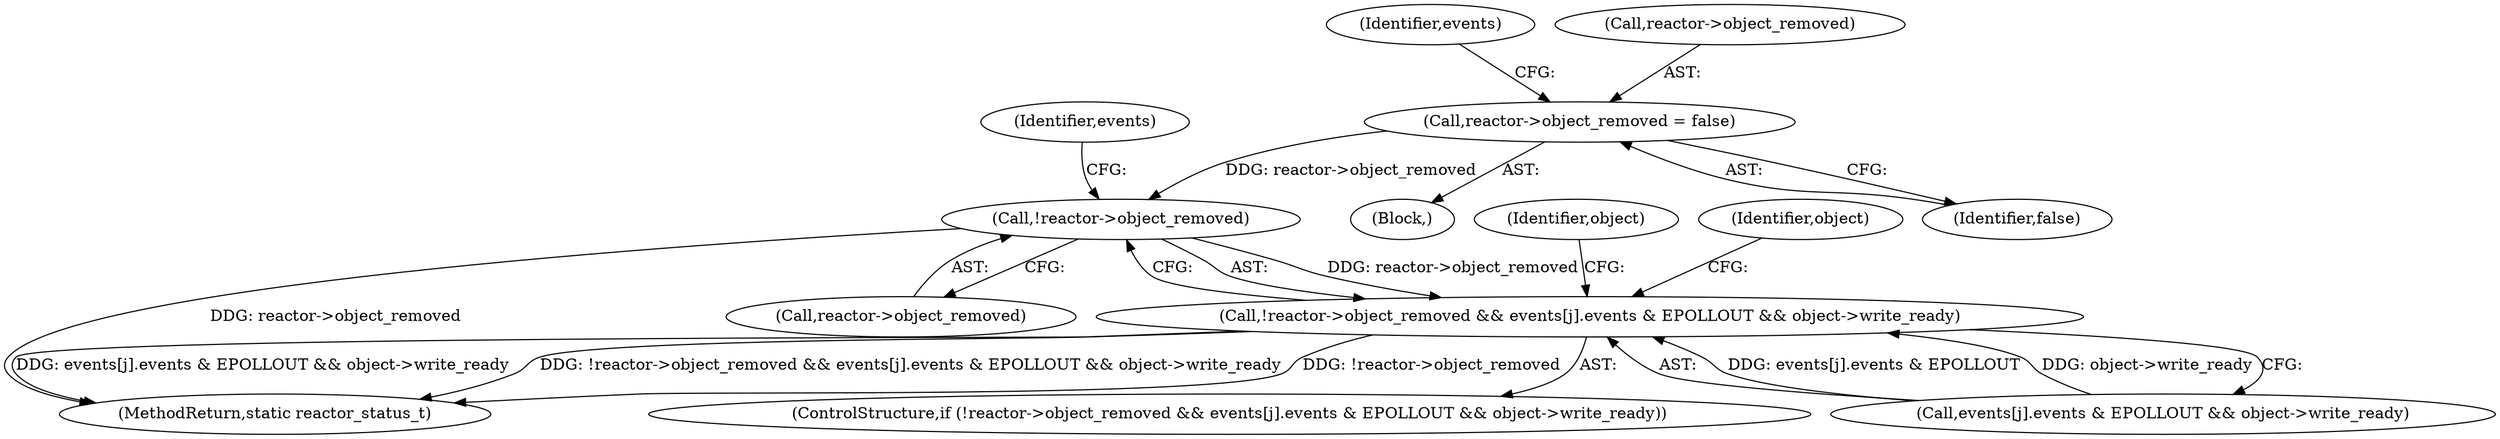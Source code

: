 digraph "0_Android_472271b153c5dc53c28beac55480a8d8434b2d5c_59@API" {
"1000263" [label="(Call,reactor->object_removed = false)"];
"1000292" [label="(Call,!reactor->object_removed)"];
"1000291" [label="(Call,!reactor->object_removed && events[j].events & EPOLLOUT && object->write_ready)"];
"1000292" [label="(Call,!reactor->object_removed)"];
"1000263" [label="(Call,reactor->object_removed = false)"];
"1000197" [label="(Block,)"];
"1000300" [label="(Identifier,events)"];
"1000335" [label="(MethodReturn,static reactor_status_t)"];
"1000293" [label="(Call,reactor->object_removed)"];
"1000309" [label="(Identifier,object)"];
"1000267" [label="(Identifier,false)"];
"1000314" [label="(Identifier,object)"];
"1000290" [label="(ControlStructure,if (!reactor->object_removed && events[j].events & EPOLLOUT && object->write_ready))"];
"1000273" [label="(Identifier,events)"];
"1000296" [label="(Call,events[j].events & EPOLLOUT && object->write_ready)"];
"1000291" [label="(Call,!reactor->object_removed && events[j].events & EPOLLOUT && object->write_ready)"];
"1000264" [label="(Call,reactor->object_removed)"];
"1000263" -> "1000197"  [label="AST: "];
"1000263" -> "1000267"  [label="CFG: "];
"1000264" -> "1000263"  [label="AST: "];
"1000267" -> "1000263"  [label="AST: "];
"1000273" -> "1000263"  [label="CFG: "];
"1000263" -> "1000292"  [label="DDG: reactor->object_removed"];
"1000292" -> "1000291"  [label="AST: "];
"1000292" -> "1000293"  [label="CFG: "];
"1000293" -> "1000292"  [label="AST: "];
"1000300" -> "1000292"  [label="CFG: "];
"1000291" -> "1000292"  [label="CFG: "];
"1000292" -> "1000335"  [label="DDG: reactor->object_removed"];
"1000292" -> "1000291"  [label="DDG: reactor->object_removed"];
"1000291" -> "1000290"  [label="AST: "];
"1000291" -> "1000296"  [label="CFG: "];
"1000296" -> "1000291"  [label="AST: "];
"1000309" -> "1000291"  [label="CFG: "];
"1000314" -> "1000291"  [label="CFG: "];
"1000291" -> "1000335"  [label="DDG: !reactor->object_removed && events[j].events & EPOLLOUT && object->write_ready"];
"1000291" -> "1000335"  [label="DDG: !reactor->object_removed"];
"1000291" -> "1000335"  [label="DDG: events[j].events & EPOLLOUT && object->write_ready"];
"1000296" -> "1000291"  [label="DDG: events[j].events & EPOLLOUT"];
"1000296" -> "1000291"  [label="DDG: object->write_ready"];
}
